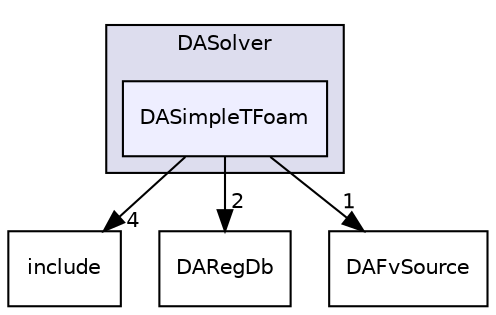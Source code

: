 digraph "dafoam/src/adjoint/DASolver/DASimpleTFoam" {
  bgcolor=transparent;
  compound=true
  node [ fontsize="10", fontname="Helvetica"];
  edge [ labelfontsize="10", labelfontname="Helvetica"];
  subgraph clusterdir_82b8d670e5d73625e2f96195d8dae3dd {
    graph [ bgcolor="#ddddee", pencolor="black", label="DASolver" fontname="Helvetica", fontsize="10", URL="dir_82b8d670e5d73625e2f96195d8dae3dd.html"]
  dir_a4548ab8e5688ef61a9293a07b8749ef [shape=box, label="DASimpleTFoam", style="filled", fillcolor="#eeeeff", pencolor="black", URL="dir_a4548ab8e5688ef61a9293a07b8749ef.html"];
  }
  dir_7df341fe0193531049da9f2466a34806 [shape=box label="include" URL="dir_7df341fe0193531049da9f2466a34806.html"];
  dir_7f5514a39c79bf07c6260b1d89aae56a [shape=box label="DARegDb" URL="dir_7f5514a39c79bf07c6260b1d89aae56a.html"];
  dir_37d4c00e14491e2cf0156f920735ce15 [shape=box label="DAFvSource" URL="dir_37d4c00e14491e2cf0156f920735ce15.html"];
  dir_a4548ab8e5688ef61a9293a07b8749ef->dir_7df341fe0193531049da9f2466a34806 [headlabel="4", labeldistance=1.5 headhref="dir_000024_000030.html"];
  dir_a4548ab8e5688ef61a9293a07b8749ef->dir_7f5514a39c79bf07c6260b1d89aae56a [headlabel="2", labeldistance=1.5 headhref="dir_000024_000018.html"];
  dir_a4548ab8e5688ef61a9293a07b8749ef->dir_37d4c00e14491e2cf0156f920735ce15 [headlabel="1", labeldistance=1.5 headhref="dir_000024_000008.html"];
}

